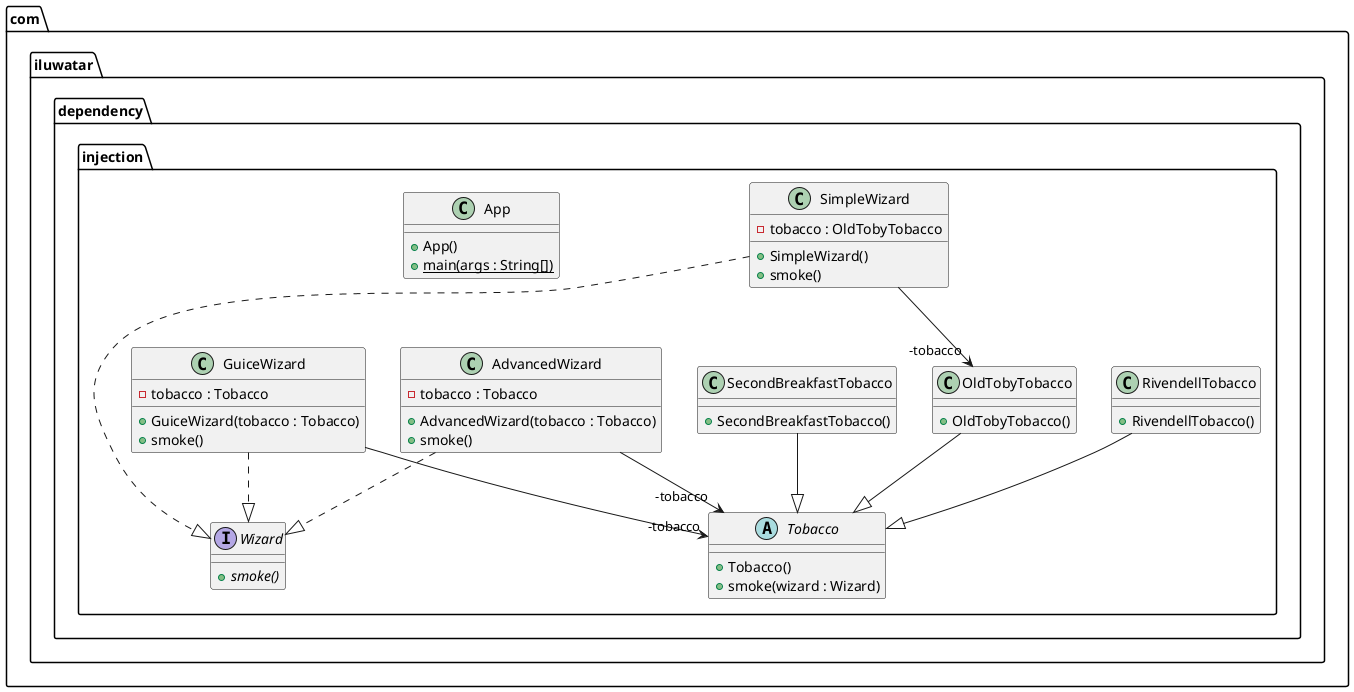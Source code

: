 @startuml
package com.iluwatar.dependency.injection {
  class AdvancedWizard {
    - tobacco : Tobacco
    + AdvancedWizard(tobacco : Tobacco)
    + smoke()
  }
  interface Wizard {
    + smoke() {abstract}
  }
  class RivendellTobacco {
    + RivendellTobacco()
  }
  class SimpleWizard {
    - tobacco : OldTobyTobacco
    + SimpleWizard()
    + smoke()
  }
  class OldTobyTobacco {
    + OldTobyTobacco()
  }
  class SecondBreakfastTobacco {
    + SecondBreakfastTobacco()
  }
  class App {
    + App()
    + main(args : String[]) {static}
  }
  abstract class Tobacco {
    + Tobacco()
    + smoke(wizard : Wizard)
  }
  class GuiceWizard {
    - tobacco : Tobacco
    + GuiceWizard(tobacco : Tobacco)
    + smoke()
  }
}
SimpleWizard -->  "-tobacco" OldTobyTobacco
AdvancedWizard -->  "-tobacco" Tobacco
GuiceWizard -->  "-tobacco" Tobacco
AdvancedWizard ..|> Wizard 
RivendellTobacco --|> Tobacco 
SimpleWizard ..|> Wizard 
OldTobyTobacco --|> Tobacco 
SecondBreakfastTobacco --|> Tobacco 
GuiceWizard ..|> Wizard 
@enduml